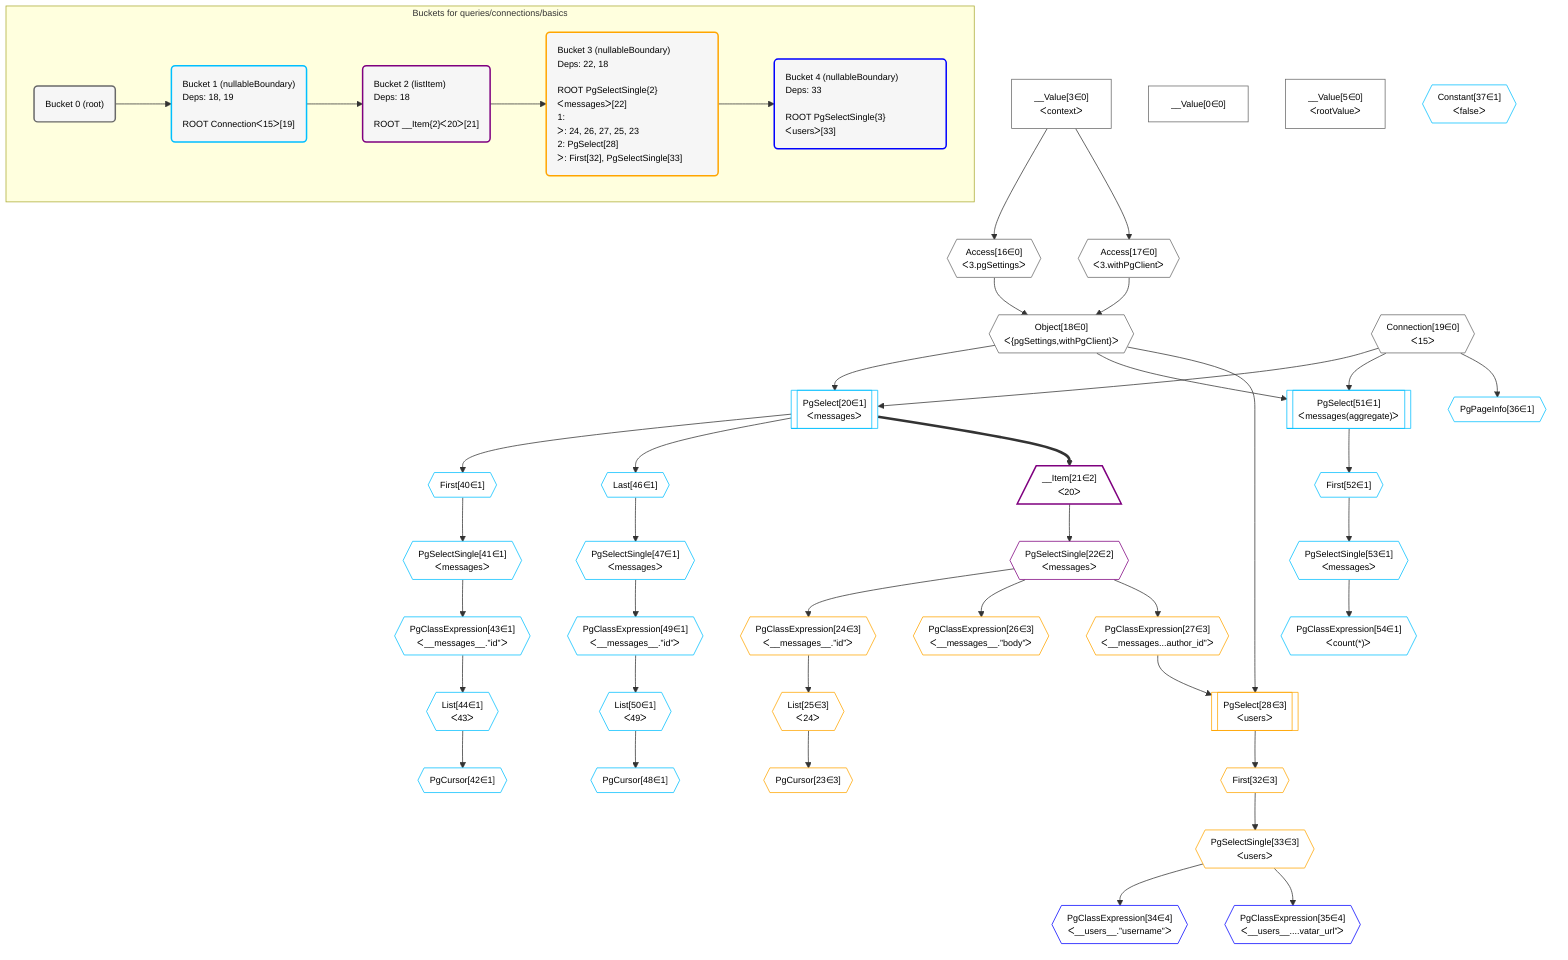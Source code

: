 %%{init: {'themeVariables': { 'fontSize': '12px'}}}%%
graph TD
    classDef path fill:#eee,stroke:#000,color:#000
    classDef plan fill:#fff,stroke-width:1px,color:#000
    classDef itemplan fill:#fff,stroke-width:2px,color:#000
    classDef unbatchedplan fill:#dff,stroke-width:1px,color:#000
    classDef sideeffectplan fill:#fcc,stroke-width:2px,color:#000
    classDef bucket fill:#f6f6f6,color:#000,stroke-width:2px,text-align:left


    %% plan dependencies
    Object18{{"Object[18∈0]<br />ᐸ{pgSettings,withPgClient}ᐳ"}}:::plan
    Access16{{"Access[16∈0]<br />ᐸ3.pgSettingsᐳ"}}:::plan
    Access17{{"Access[17∈0]<br />ᐸ3.withPgClientᐳ"}}:::plan
    Access16 & Access17 --> Object18
    __Value3["__Value[3∈0]<br />ᐸcontextᐳ"]:::plan
    __Value3 --> Access16
    __Value3 --> Access17
    __Value0["__Value[0∈0]"]:::plan
    __Value5["__Value[5∈0]<br />ᐸrootValueᐳ"]:::plan
    Connection19{{"Connection[19∈0]<br />ᐸ15ᐳ"}}:::plan
    PgSelect20[["PgSelect[20∈1]<br />ᐸmessagesᐳ"]]:::plan
    Object18 & Connection19 --> PgSelect20
    PgSelect51[["PgSelect[51∈1]<br />ᐸmessages(aggregate)ᐳ"]]:::plan
    Object18 & Connection19 --> PgSelect51
    PgPageInfo36{{"PgPageInfo[36∈1]"}}:::plan
    Connection19 --> PgPageInfo36
    First40{{"First[40∈1]"}}:::plan
    PgSelect20 --> First40
    PgSelectSingle41{{"PgSelectSingle[41∈1]<br />ᐸmessagesᐳ"}}:::plan
    First40 --> PgSelectSingle41
    PgCursor42{{"PgCursor[42∈1]"}}:::plan
    List44{{"List[44∈1]<br />ᐸ43ᐳ"}}:::plan
    List44 --> PgCursor42
    PgClassExpression43{{"PgClassExpression[43∈1]<br />ᐸ__messages__.”id”ᐳ"}}:::plan
    PgSelectSingle41 --> PgClassExpression43
    PgClassExpression43 --> List44
    Last46{{"Last[46∈1]"}}:::plan
    PgSelect20 --> Last46
    PgSelectSingle47{{"PgSelectSingle[47∈1]<br />ᐸmessagesᐳ"}}:::plan
    Last46 --> PgSelectSingle47
    PgCursor48{{"PgCursor[48∈1]"}}:::plan
    List50{{"List[50∈1]<br />ᐸ49ᐳ"}}:::plan
    List50 --> PgCursor48
    PgClassExpression49{{"PgClassExpression[49∈1]<br />ᐸ__messages__.”id”ᐳ"}}:::plan
    PgSelectSingle47 --> PgClassExpression49
    PgClassExpression49 --> List50
    First52{{"First[52∈1]"}}:::plan
    PgSelect51 --> First52
    PgSelectSingle53{{"PgSelectSingle[53∈1]<br />ᐸmessagesᐳ"}}:::plan
    First52 --> PgSelectSingle53
    PgClassExpression54{{"PgClassExpression[54∈1]<br />ᐸcount(*)ᐳ"}}:::plan
    PgSelectSingle53 --> PgClassExpression54
    Constant37{{"Constant[37∈1]<br />ᐸfalseᐳ"}}:::plan
    __Item21[/"__Item[21∈2]<br />ᐸ20ᐳ"\]:::itemplan
    PgSelect20 ==> __Item21
    PgSelectSingle22{{"PgSelectSingle[22∈2]<br />ᐸmessagesᐳ"}}:::plan
    __Item21 --> PgSelectSingle22
    PgSelect28[["PgSelect[28∈3]<br />ᐸusersᐳ"]]:::plan
    PgClassExpression27{{"PgClassExpression[27∈3]<br />ᐸ__messages...author_id”ᐳ"}}:::plan
    Object18 & PgClassExpression27 --> PgSelect28
    PgCursor23{{"PgCursor[23∈3]"}}:::plan
    List25{{"List[25∈3]<br />ᐸ24ᐳ"}}:::plan
    List25 --> PgCursor23
    PgClassExpression24{{"PgClassExpression[24∈3]<br />ᐸ__messages__.”id”ᐳ"}}:::plan
    PgSelectSingle22 --> PgClassExpression24
    PgClassExpression24 --> List25
    PgClassExpression26{{"PgClassExpression[26∈3]<br />ᐸ__messages__.”body”ᐳ"}}:::plan
    PgSelectSingle22 --> PgClassExpression26
    PgSelectSingle22 --> PgClassExpression27
    First32{{"First[32∈3]"}}:::plan
    PgSelect28 --> First32
    PgSelectSingle33{{"PgSelectSingle[33∈3]<br />ᐸusersᐳ"}}:::plan
    First32 --> PgSelectSingle33
    PgClassExpression34{{"PgClassExpression[34∈4]<br />ᐸ__users__.”username”ᐳ"}}:::plan
    PgSelectSingle33 --> PgClassExpression34
    PgClassExpression35{{"PgClassExpression[35∈4]<br />ᐸ__users__....vatar_url”ᐳ"}}:::plan
    PgSelectSingle33 --> PgClassExpression35

    %% define steps

    subgraph "Buckets for queries/connections/basics"
    Bucket0("Bucket 0 (root)"):::bucket
    classDef bucket0 stroke:#696969
    class Bucket0,__Value0,__Value3,__Value5,Access16,Access17,Object18,Connection19 bucket0
    Bucket1("Bucket 1 (nullableBoundary)<br />Deps: 18, 19<br /><br />ROOT Connectionᐸ15ᐳ[19]"):::bucket
    classDef bucket1 stroke:#00bfff
    class Bucket1,PgSelect20,PgPageInfo36,Constant37,First40,PgSelectSingle41,PgCursor42,PgClassExpression43,List44,Last46,PgSelectSingle47,PgCursor48,PgClassExpression49,List50,PgSelect51,First52,PgSelectSingle53,PgClassExpression54 bucket1
    Bucket2("Bucket 2 (listItem)<br />Deps: 18<br /><br />ROOT __Item{2}ᐸ20ᐳ[21]"):::bucket
    classDef bucket2 stroke:#7f007f
    class Bucket2,__Item21,PgSelectSingle22 bucket2
    Bucket3("Bucket 3 (nullableBoundary)<br />Deps: 22, 18<br /><br />ROOT PgSelectSingle{2}ᐸmessagesᐳ[22]<br />1: <br />ᐳ: 24, 26, 27, 25, 23<br />2: PgSelect[28]<br />ᐳ: First[32], PgSelectSingle[33]"):::bucket
    classDef bucket3 stroke:#ffa500
    class Bucket3,PgCursor23,PgClassExpression24,List25,PgClassExpression26,PgClassExpression27,PgSelect28,First32,PgSelectSingle33 bucket3
    Bucket4("Bucket 4 (nullableBoundary)<br />Deps: 33<br /><br />ROOT PgSelectSingle{3}ᐸusersᐳ[33]"):::bucket
    classDef bucket4 stroke:#0000ff
    class Bucket4,PgClassExpression34,PgClassExpression35 bucket4
    Bucket0 --> Bucket1
    Bucket1 --> Bucket2
    Bucket2 --> Bucket3
    Bucket3 --> Bucket4
    end
